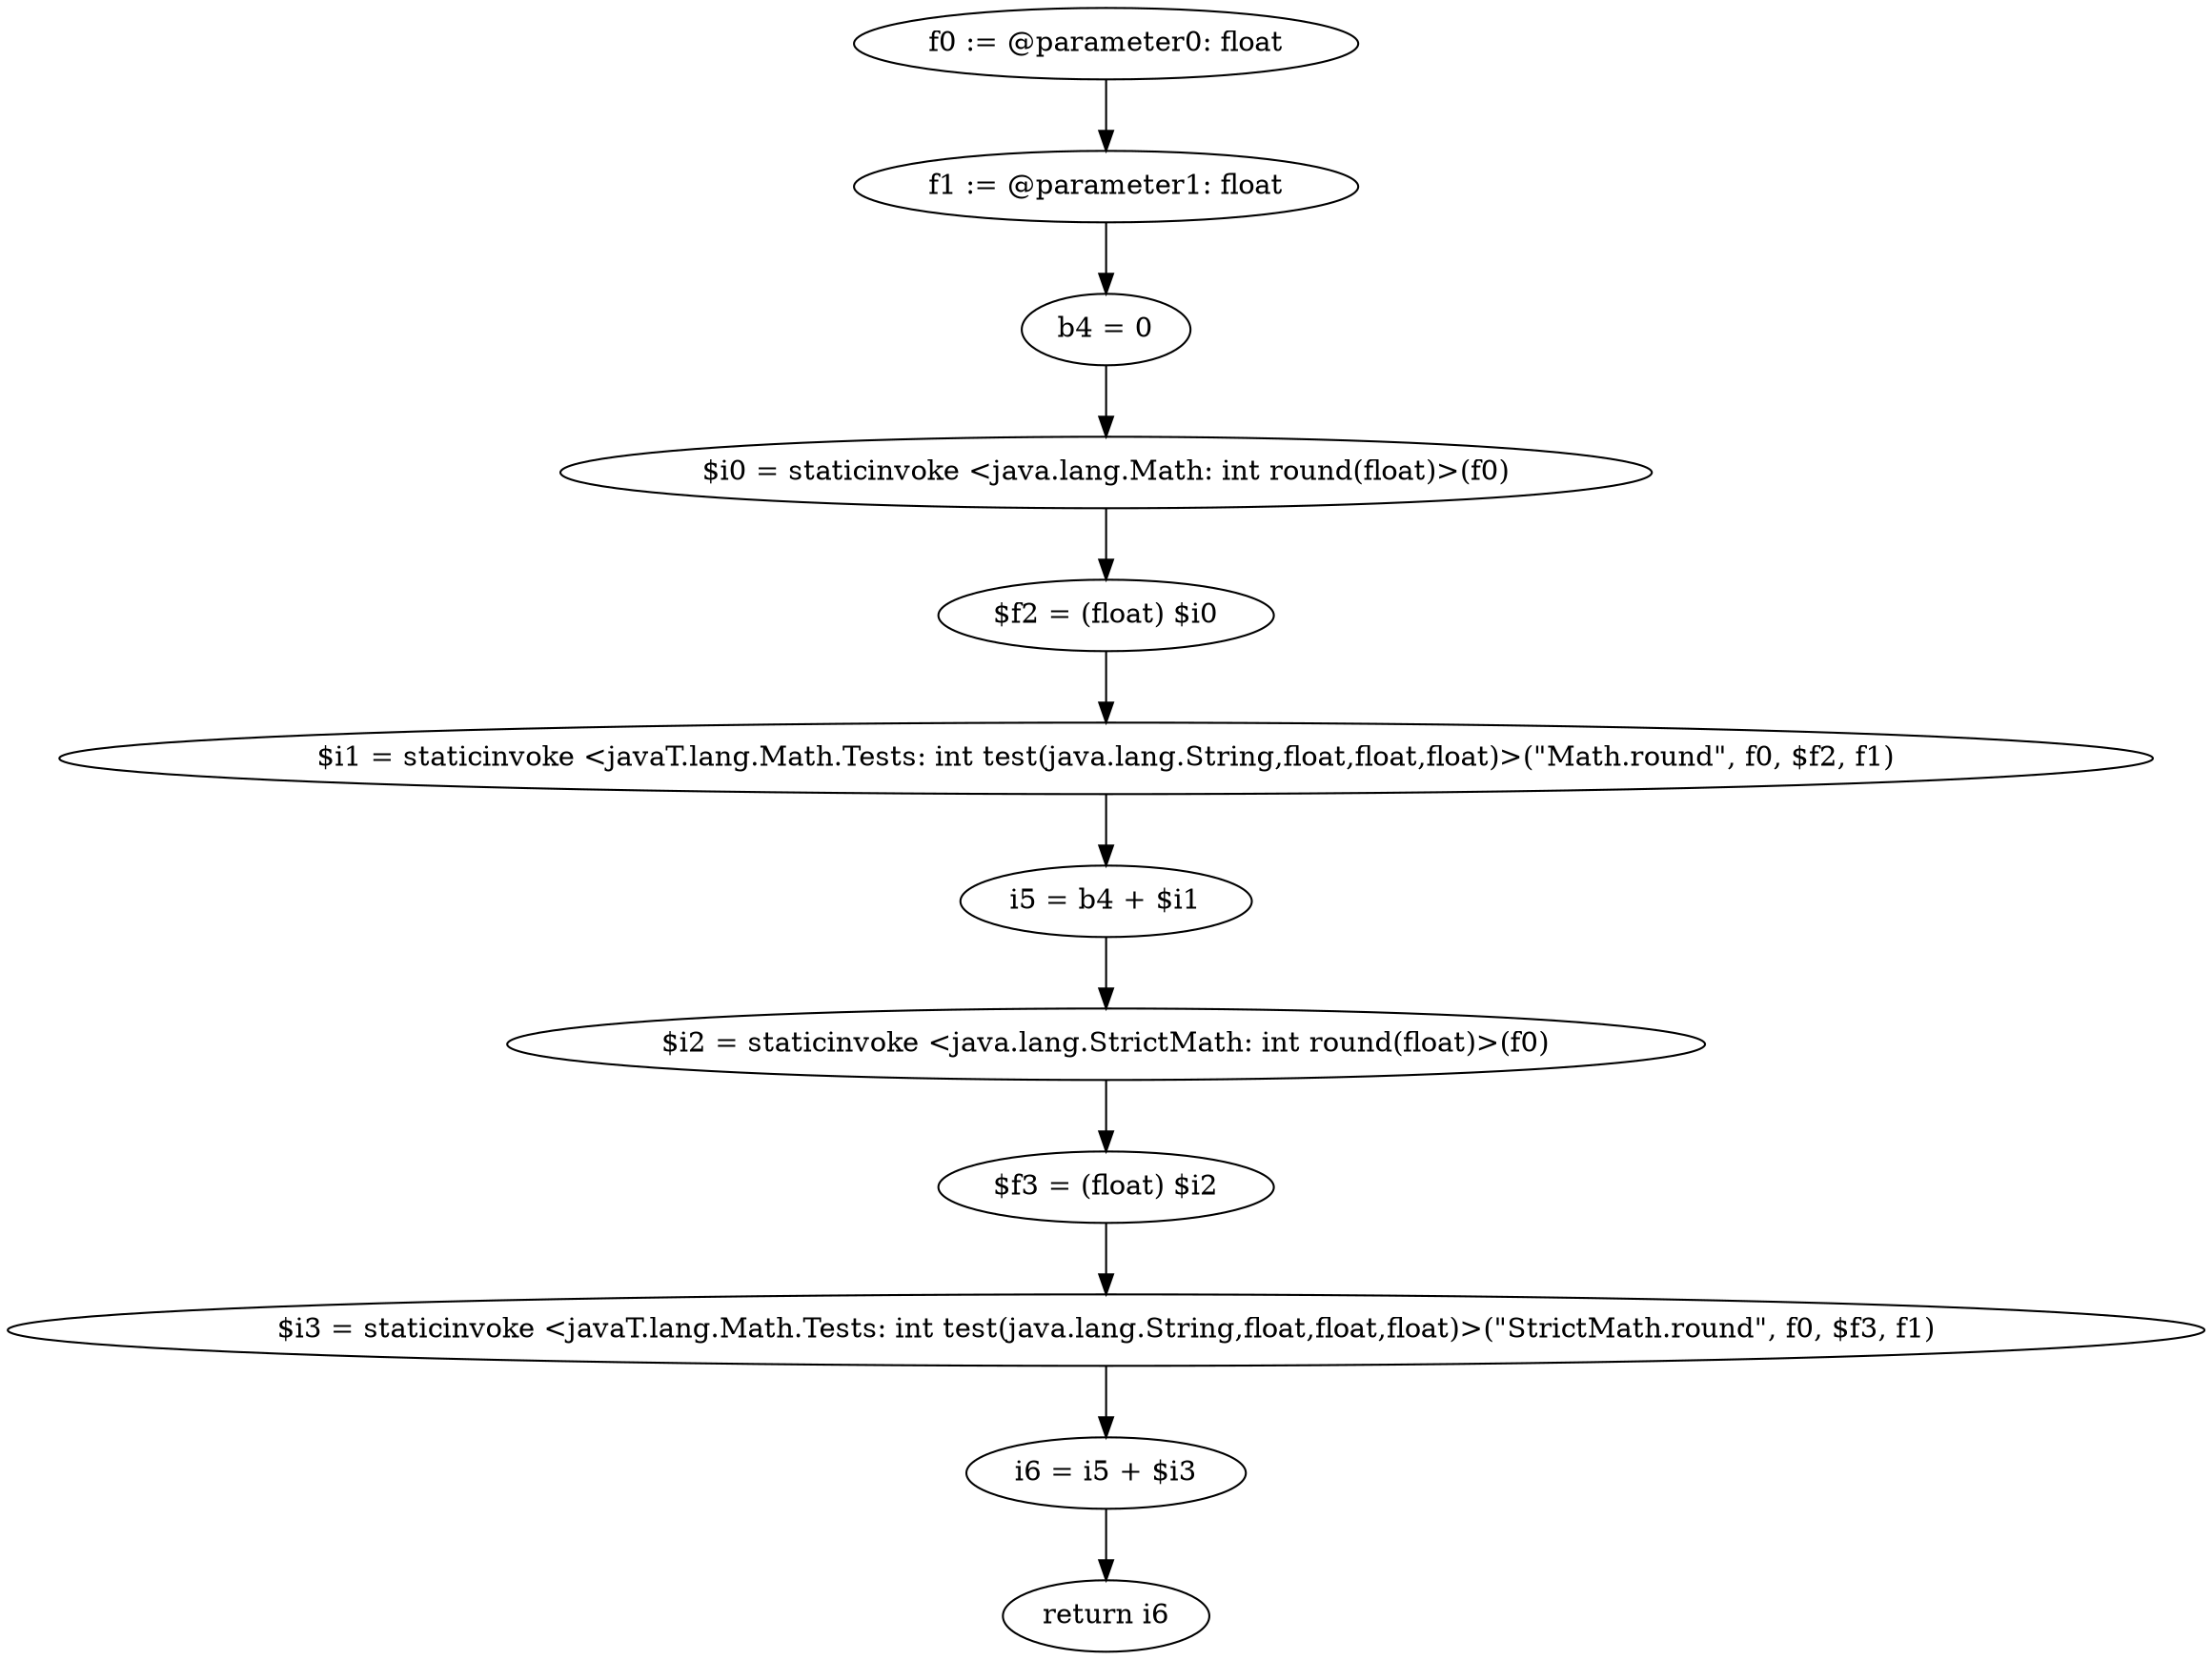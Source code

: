 digraph "unitGraph" {
    "f0 := @parameter0: float"
    "f1 := @parameter1: float"
    "b4 = 0"
    "$i0 = staticinvoke <java.lang.Math: int round(float)>(f0)"
    "$f2 = (float) $i0"
    "$i1 = staticinvoke <javaT.lang.Math.Tests: int test(java.lang.String,float,float,float)>(\"Math.round\", f0, $f2, f1)"
    "i5 = b4 + $i1"
    "$i2 = staticinvoke <java.lang.StrictMath: int round(float)>(f0)"
    "$f3 = (float) $i2"
    "$i3 = staticinvoke <javaT.lang.Math.Tests: int test(java.lang.String,float,float,float)>(\"StrictMath.round\", f0, $f3, f1)"
    "i6 = i5 + $i3"
    "return i6"
    "f0 := @parameter0: float"->"f1 := @parameter1: float";
    "f1 := @parameter1: float"->"b4 = 0";
    "b4 = 0"->"$i0 = staticinvoke <java.lang.Math: int round(float)>(f0)";
    "$i0 = staticinvoke <java.lang.Math: int round(float)>(f0)"->"$f2 = (float) $i0";
    "$f2 = (float) $i0"->"$i1 = staticinvoke <javaT.lang.Math.Tests: int test(java.lang.String,float,float,float)>(\"Math.round\", f0, $f2, f1)";
    "$i1 = staticinvoke <javaT.lang.Math.Tests: int test(java.lang.String,float,float,float)>(\"Math.round\", f0, $f2, f1)"->"i5 = b4 + $i1";
    "i5 = b4 + $i1"->"$i2 = staticinvoke <java.lang.StrictMath: int round(float)>(f0)";
    "$i2 = staticinvoke <java.lang.StrictMath: int round(float)>(f0)"->"$f3 = (float) $i2";
    "$f3 = (float) $i2"->"$i3 = staticinvoke <javaT.lang.Math.Tests: int test(java.lang.String,float,float,float)>(\"StrictMath.round\", f0, $f3, f1)";
    "$i3 = staticinvoke <javaT.lang.Math.Tests: int test(java.lang.String,float,float,float)>(\"StrictMath.round\", f0, $f3, f1)"->"i6 = i5 + $i3";
    "i6 = i5 + $i3"->"return i6";
}

